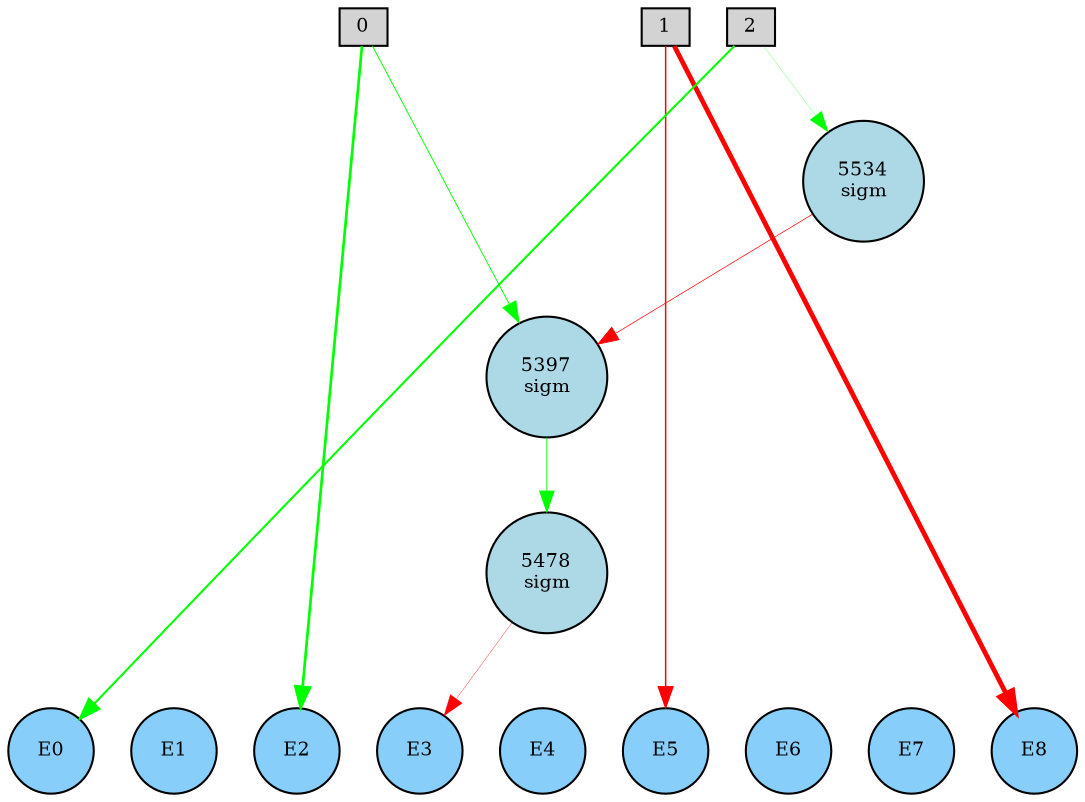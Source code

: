 digraph {
	node [fontsize=9 height=0.2 shape=circle width=0.2]
	subgraph inputs {
		node [shape=box style=filled]
		rank=source
		0 [fillcolor=lightgray]
		1 [fillcolor=lightgray]
		0 -> 1 [style=invis]
		2 [fillcolor=lightgray]
		1 -> 2 [style=invis]
	}
	subgraph outputs {
		node [style=filled]
		rank=sink
		E0 [fillcolor=lightskyblue fontsize=9 height=0.2 shape=circle width=0.2]
		E1 [fillcolor=lightskyblue fontsize=9 height=0.2 shape=circle width=0.2]
		E0 -> E1 [style=invis]
		E2 [fillcolor=lightskyblue fontsize=9 height=0.2 shape=circle width=0.2]
		E1 -> E2 [style=invis]
		E3 [fillcolor=lightskyblue fontsize=9 height=0.2 shape=circle width=0.2]
		E2 -> E3 [style=invis]
		E4 [fillcolor=lightskyblue fontsize=9 height=0.2 shape=circle width=0.2]
		E3 -> E4 [style=invis]
		E5 [fillcolor=lightskyblue fontsize=9 height=0.2 shape=circle width=0.2]
		E4 -> E5 [style=invis]
		E6 [fillcolor=lightskyblue fontsize=9 height=0.2 shape=circle width=0.2]
		E5 -> E6 [style=invis]
		E7 [fillcolor=lightskyblue fontsize=9 height=0.2 shape=circle width=0.2]
		E6 -> E7 [style=invis]
		E8 [fillcolor=lightskyblue fontsize=9 height=0.2 shape=circle width=0.2]
		E7 -> E8 [style=invis]
	}
	5534 [label="5534
sigm" fillcolor=lightblue style=filled]
	5478 [label="5478
sigm" fillcolor=lightblue style=filled]
	5397 [label="5397
sigm" fillcolor=lightblue style=filled]
	1 -> E8 [color=red penwidth=2.304106079199541 style=solid]
	2 -> E0 [color=green penwidth=0.9991074332806033 style=solid]
	0 -> E2 [color=green penwidth=1.2872025514436525 style=solid]
	1 -> E5 [color=red penwidth=0.7052604470615094 style=solid]
	0 -> 5397 [color=green penwidth=0.44855219146444725 style=solid]
	5397 -> 5478 [color=green penwidth=0.4491772555548711 style=solid]
	5478 -> E3 [color=red penwidth=0.1671120559052114 style=solid]
	2 -> 5534 [color=green penwidth=0.11878740531679172 style=solid]
	5534 -> 5397 [color=red penwidth=0.3431192939724339 style=solid]
}
